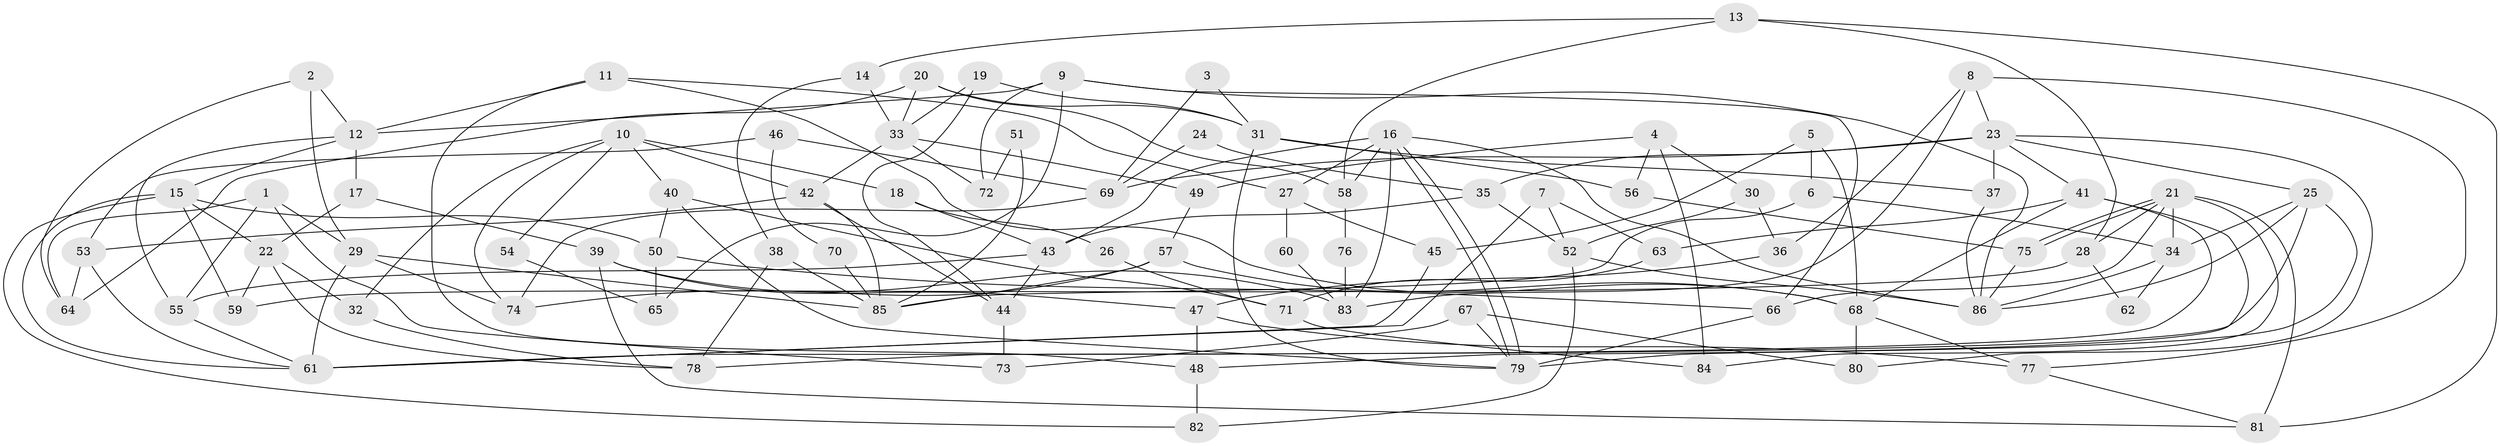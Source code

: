 // coarse degree distribution, {5: 0.24074074074074073, 2: 0.1111111111111111, 4: 0.16666666666666666, 3: 0.16666666666666666, 8: 0.12962962962962962, 6: 0.09259259259259259, 7: 0.05555555555555555, 9: 0.018518518518518517, 10: 0.018518518518518517}
// Generated by graph-tools (version 1.1) at 2025/41/03/06/25 10:41:59]
// undirected, 86 vertices, 172 edges
graph export_dot {
graph [start="1"]
  node [color=gray90,style=filled];
  1;
  2;
  3;
  4;
  5;
  6;
  7;
  8;
  9;
  10;
  11;
  12;
  13;
  14;
  15;
  16;
  17;
  18;
  19;
  20;
  21;
  22;
  23;
  24;
  25;
  26;
  27;
  28;
  29;
  30;
  31;
  32;
  33;
  34;
  35;
  36;
  37;
  38;
  39;
  40;
  41;
  42;
  43;
  44;
  45;
  46;
  47;
  48;
  49;
  50;
  51;
  52;
  53;
  54;
  55;
  56;
  57;
  58;
  59;
  60;
  61;
  62;
  63;
  64;
  65;
  66;
  67;
  68;
  69;
  70;
  71;
  72;
  73;
  74;
  75;
  76;
  77;
  78;
  79;
  80;
  81;
  82;
  83;
  84;
  85;
  86;
  1 -- 55;
  1 -- 29;
  1 -- 64;
  1 -- 73;
  2 -- 12;
  2 -- 64;
  2 -- 29;
  3 -- 69;
  3 -- 31;
  4 -- 84;
  4 -- 56;
  4 -- 30;
  4 -- 49;
  5 -- 68;
  5 -- 45;
  5 -- 6;
  6 -- 34;
  6 -- 85;
  7 -- 52;
  7 -- 61;
  7 -- 63;
  8 -- 36;
  8 -- 23;
  8 -- 77;
  8 -- 83;
  9 -- 66;
  9 -- 12;
  9 -- 65;
  9 -- 72;
  9 -- 86;
  10 -- 40;
  10 -- 74;
  10 -- 18;
  10 -- 32;
  10 -- 42;
  10 -- 54;
  11 -- 68;
  11 -- 12;
  11 -- 27;
  11 -- 48;
  12 -- 17;
  12 -- 15;
  12 -- 55;
  13 -- 14;
  13 -- 81;
  13 -- 28;
  13 -- 58;
  14 -- 38;
  14 -- 33;
  15 -- 22;
  15 -- 61;
  15 -- 50;
  15 -- 59;
  15 -- 82;
  16 -- 79;
  16 -- 79;
  16 -- 86;
  16 -- 27;
  16 -- 43;
  16 -- 58;
  16 -- 83;
  17 -- 22;
  17 -- 39;
  18 -- 43;
  18 -- 26;
  19 -- 33;
  19 -- 31;
  19 -- 44;
  20 -- 58;
  20 -- 31;
  20 -- 33;
  20 -- 64;
  21 -- 34;
  21 -- 75;
  21 -- 75;
  21 -- 28;
  21 -- 66;
  21 -- 81;
  21 -- 84;
  22 -- 78;
  22 -- 59;
  22 -- 32;
  23 -- 80;
  23 -- 41;
  23 -- 25;
  23 -- 35;
  23 -- 37;
  23 -- 69;
  24 -- 69;
  24 -- 35;
  25 -- 86;
  25 -- 34;
  25 -- 78;
  25 -- 79;
  26 -- 71;
  27 -- 45;
  27 -- 60;
  28 -- 59;
  28 -- 62;
  29 -- 61;
  29 -- 74;
  29 -- 85;
  30 -- 52;
  30 -- 36;
  31 -- 37;
  31 -- 79;
  31 -- 56;
  32 -- 78;
  33 -- 42;
  33 -- 49;
  33 -- 72;
  34 -- 86;
  34 -- 62;
  35 -- 43;
  35 -- 52;
  36 -- 47;
  37 -- 86;
  38 -- 78;
  38 -- 85;
  39 -- 83;
  39 -- 81;
  39 -- 47;
  40 -- 79;
  40 -- 50;
  40 -- 71;
  41 -- 68;
  41 -- 61;
  41 -- 48;
  41 -- 63;
  42 -- 85;
  42 -- 44;
  42 -- 53;
  43 -- 44;
  43 -- 55;
  44 -- 73;
  45 -- 61;
  46 -- 69;
  46 -- 53;
  46 -- 70;
  47 -- 48;
  47 -- 77;
  48 -- 82;
  49 -- 57;
  50 -- 66;
  50 -- 65;
  51 -- 72;
  51 -- 85;
  52 -- 82;
  52 -- 86;
  53 -- 64;
  53 -- 61;
  54 -- 65;
  55 -- 61;
  56 -- 75;
  57 -- 85;
  57 -- 68;
  57 -- 74;
  58 -- 76;
  60 -- 83;
  63 -- 71;
  66 -- 79;
  67 -- 73;
  67 -- 79;
  67 -- 80;
  68 -- 77;
  68 -- 80;
  69 -- 74;
  70 -- 85;
  71 -- 84;
  75 -- 86;
  76 -- 83;
  77 -- 81;
}
